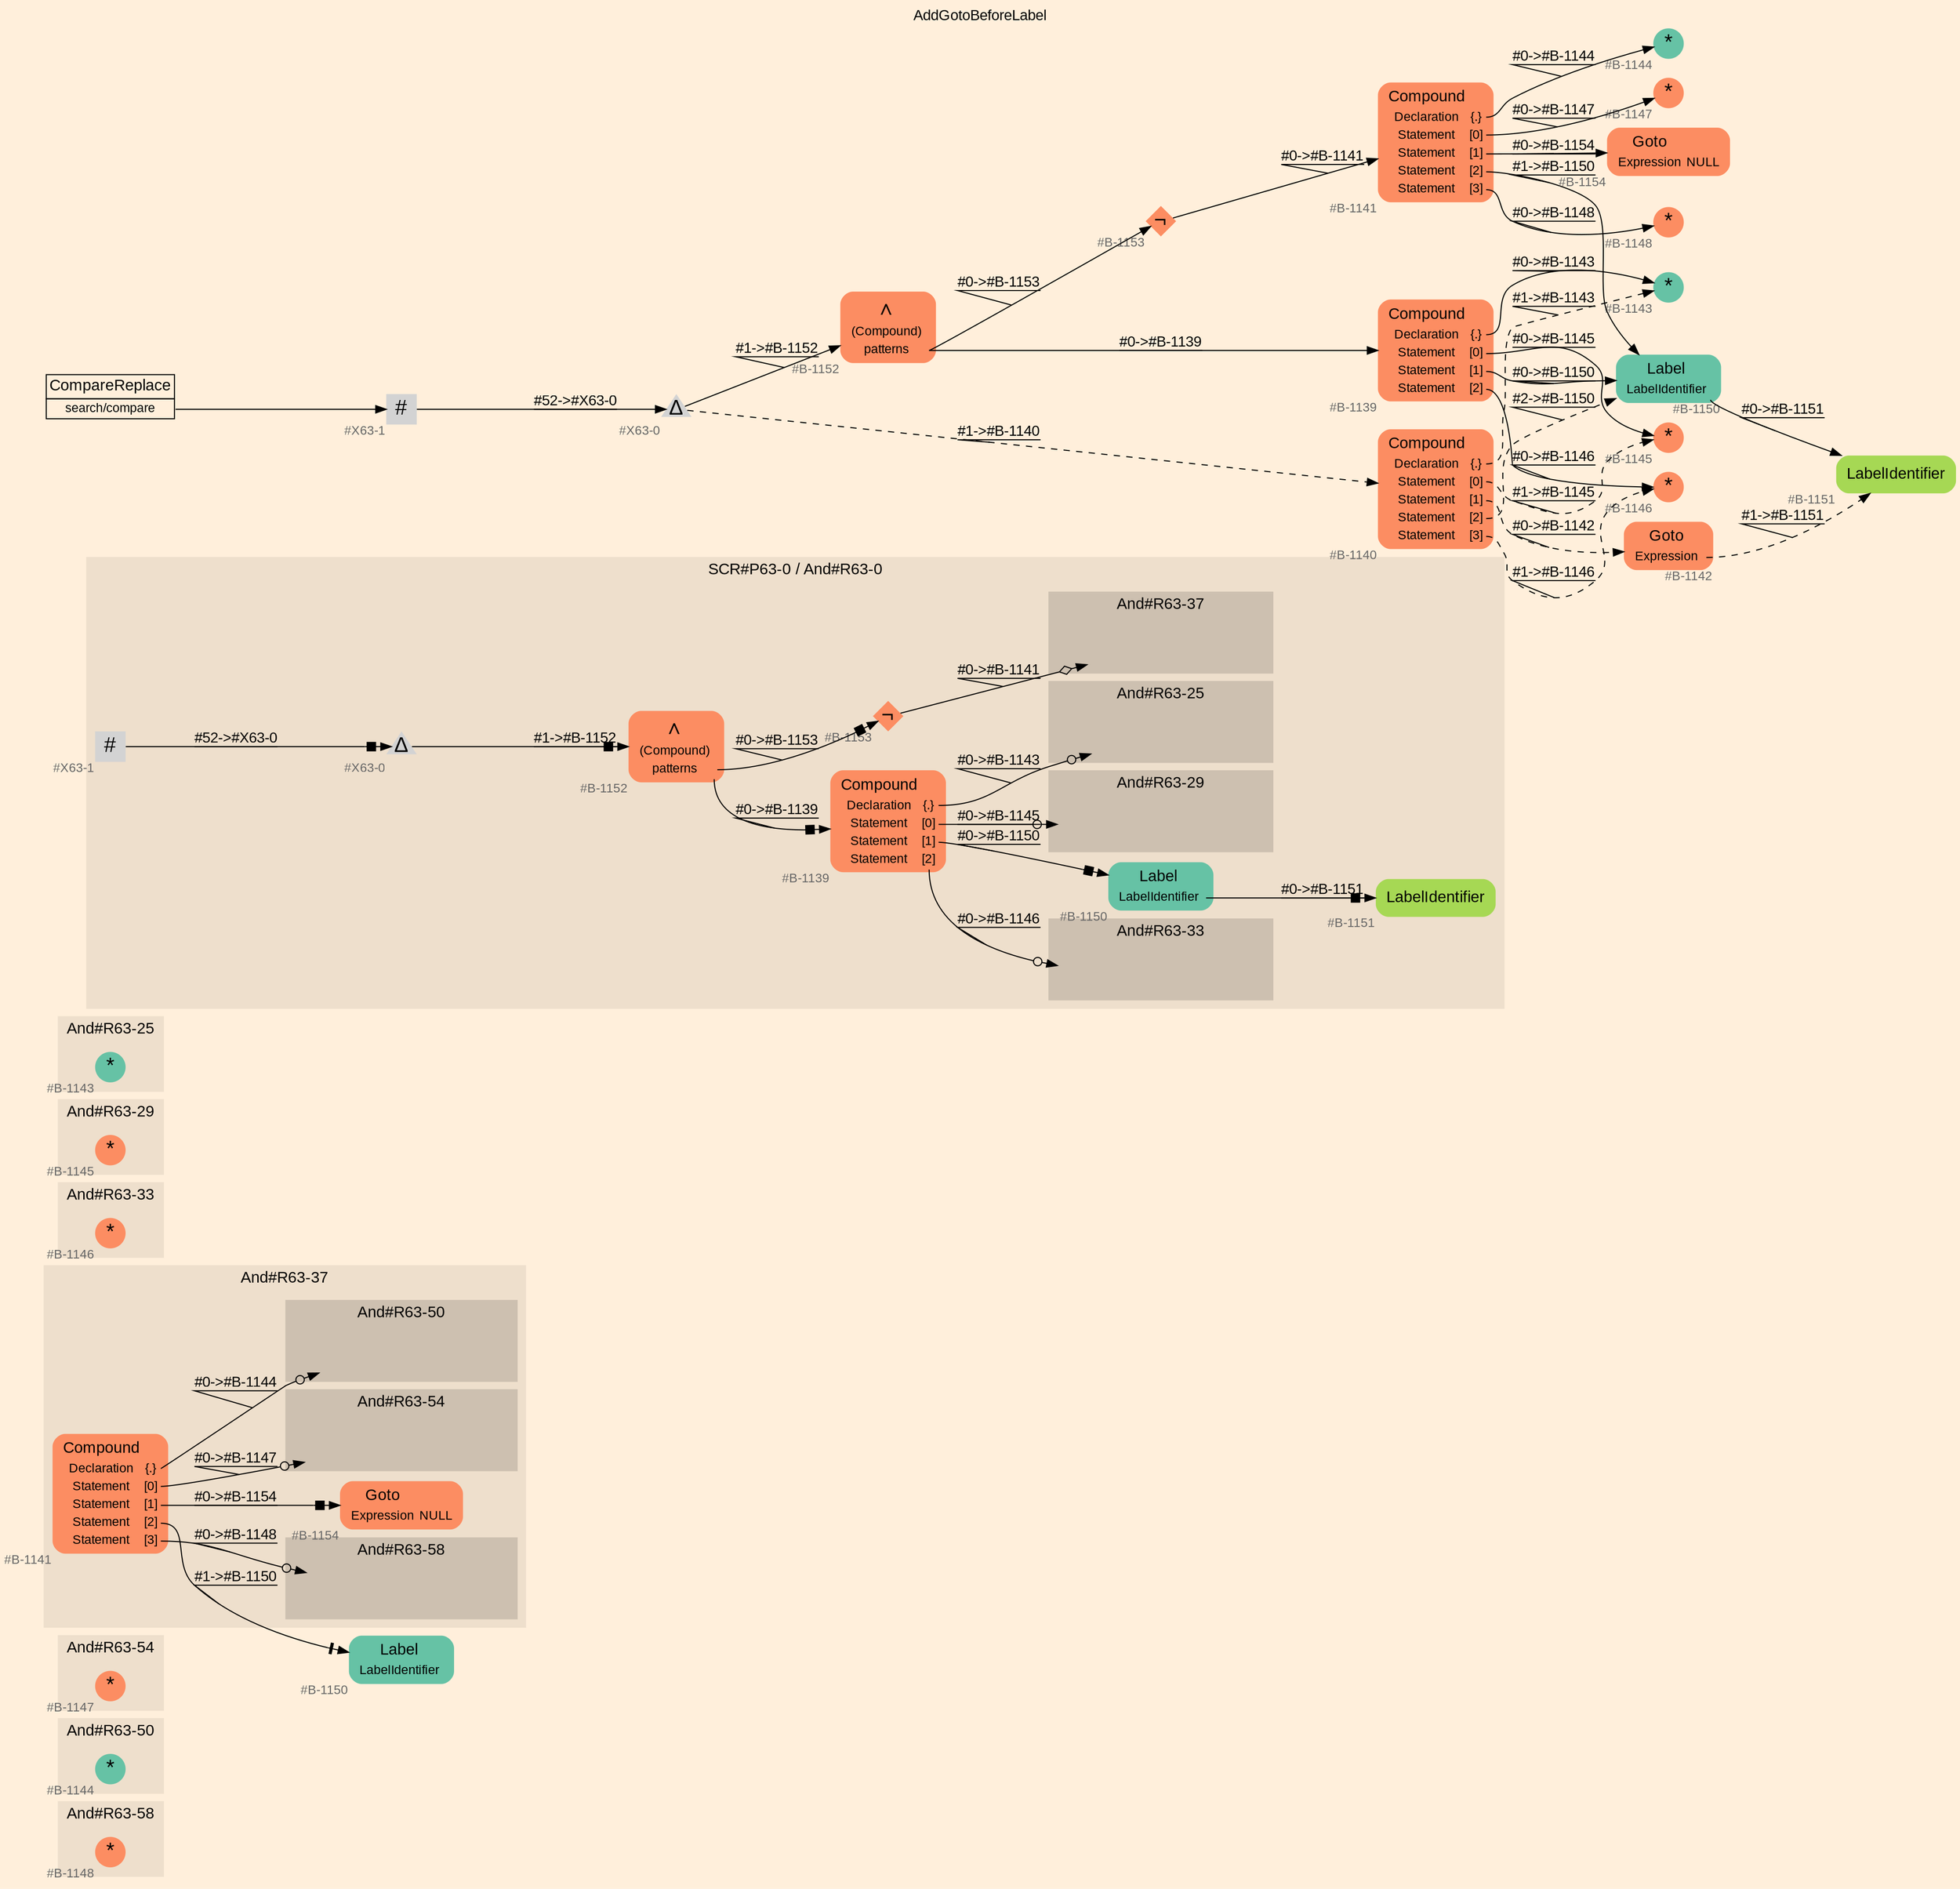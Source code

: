 digraph "AddGotoBeforeLabel" {
label = "AddGotoBeforeLabel"
labelloc = t
graph [
    rankdir = "LR"
    ranksep = 0.3
    bgcolor = antiquewhite1
    color = black
    fontcolor = black
    fontname = "Arial"
];
node [
    fontname = "Arial"
];
edge [
    fontname = "Arial"
];

// -------------------- figure And#R63-58 --------------------
// -------- region And#R63-58 ----------
subgraph "clusterAnd#R63-58" {
    label = "And#R63-58"
    style = "filled"
    color = antiquewhite2
    fontsize = "15"
    // -------- block And#R63-58/#B-1148 ----------
    "And#R63-58/#B-1148" [
        fillcolor = "/set28/2"
        xlabel = "#B-1148"
        fontsize = "12"
        fontcolor = grey40
        shape = "circle"
        label = <<FONT COLOR="black" POINT-SIZE="20">*</FONT>>
        style = "filled"
        penwidth = 0.0
        fixedsize = true
        width = 0.4
        height = 0.4
    ];
    
}


// -------------------- figure And#R63-50 --------------------
// -------- region And#R63-50 ----------
subgraph "clusterAnd#R63-50" {
    label = "And#R63-50"
    style = "filled"
    color = antiquewhite2
    fontsize = "15"
    // -------- block And#R63-50/#B-1144 ----------
    "And#R63-50/#B-1144" [
        fillcolor = "/set28/1"
        xlabel = "#B-1144"
        fontsize = "12"
        fontcolor = grey40
        shape = "circle"
        label = <<FONT COLOR="black" POINT-SIZE="20">*</FONT>>
        style = "filled"
        penwidth = 0.0
        fixedsize = true
        width = 0.4
        height = 0.4
    ];
    
}


// -------------------- figure And#R63-54 --------------------
// -------- region And#R63-54 ----------
subgraph "clusterAnd#R63-54" {
    label = "And#R63-54"
    style = "filled"
    color = antiquewhite2
    fontsize = "15"
    // -------- block And#R63-54/#B-1147 ----------
    "And#R63-54/#B-1147" [
        fillcolor = "/set28/2"
        xlabel = "#B-1147"
        fontsize = "12"
        fontcolor = grey40
        shape = "circle"
        label = <<FONT COLOR="black" POINT-SIZE="20">*</FONT>>
        style = "filled"
        penwidth = 0.0
        fixedsize = true
        width = 0.4
        height = 0.4
    ];
    
}


// -------------------- figure And#R63-37 --------------------
// -------- region And#R63-37 ----------
subgraph "clusterAnd#R63-37" {
    label = "And#R63-37"
    style = "filled"
    color = antiquewhite2
    fontsize = "15"
    // -------- block And#R63-37/#B-1141 ----------
    "And#R63-37/#B-1141" [
        fillcolor = "/set28/2"
        xlabel = "#B-1141"
        fontsize = "12"
        fontcolor = grey40
        shape = "plaintext"
        label = <<TABLE BORDER="0" CELLBORDER="0" CELLSPACING="0">
         <TR><TD><FONT COLOR="black" POINT-SIZE="15">Compound</FONT></TD></TR>
         <TR><TD><FONT COLOR="black" POINT-SIZE="12">Declaration</FONT></TD><TD PORT="port0"><FONT COLOR="black" POINT-SIZE="12">{.}</FONT></TD></TR>
         <TR><TD><FONT COLOR="black" POINT-SIZE="12">Statement</FONT></TD><TD PORT="port1"><FONT COLOR="black" POINT-SIZE="12">[0]</FONT></TD></TR>
         <TR><TD><FONT COLOR="black" POINT-SIZE="12">Statement</FONT></TD><TD PORT="port2"><FONT COLOR="black" POINT-SIZE="12">[1]</FONT></TD></TR>
         <TR><TD><FONT COLOR="black" POINT-SIZE="12">Statement</FONT></TD><TD PORT="port3"><FONT COLOR="black" POINT-SIZE="12">[2]</FONT></TD></TR>
         <TR><TD><FONT COLOR="black" POINT-SIZE="12">Statement</FONT></TD><TD PORT="port4"><FONT COLOR="black" POINT-SIZE="12">[3]</FONT></TD></TR>
        </TABLE>>
        style = "rounded,filled"
    ];
    
    // -------- block And#R63-37/#B-1154 ----------
    "And#R63-37/#B-1154" [
        fillcolor = "/set28/2"
        xlabel = "#B-1154"
        fontsize = "12"
        fontcolor = grey40
        shape = "plaintext"
        label = <<TABLE BORDER="0" CELLBORDER="0" CELLSPACING="0">
         <TR><TD><FONT COLOR="black" POINT-SIZE="15">Goto</FONT></TD></TR>
         <TR><TD><FONT COLOR="black" POINT-SIZE="12">Expression</FONT></TD><TD PORT="port0"><FONT COLOR="black" POINT-SIZE="12">NULL</FONT></TD></TR>
        </TABLE>>
        style = "rounded,filled"
    ];
    
    // -------- region And#R63-37/And#R63-54 ----------
    subgraph "clusterAnd#R63-37/And#R63-54" {
        label = "And#R63-54"
        style = "filled"
        color = antiquewhite3
        fontsize = "15"
        // -------- block And#R63-37/And#R63-54/#B-1147 ----------
        "And#R63-37/And#R63-54/#B-1147" [
            fillcolor = "/set28/2"
            xlabel = "#B-1147"
            fontsize = "12"
            fontcolor = grey40
            shape = "none"
            style = "invisible"
        ];
        
    }
    
    // -------- region And#R63-37/And#R63-50 ----------
    subgraph "clusterAnd#R63-37/And#R63-50" {
        label = "And#R63-50"
        style = "filled"
        color = antiquewhite3
        fontsize = "15"
        // -------- block And#R63-37/And#R63-50/#B-1144 ----------
        "And#R63-37/And#R63-50/#B-1144" [
            fillcolor = "/set28/1"
            xlabel = "#B-1144"
            fontsize = "12"
            fontcolor = grey40
            shape = "none"
            style = "invisible"
        ];
        
    }
    
    // -------- region And#R63-37/And#R63-58 ----------
    subgraph "clusterAnd#R63-37/And#R63-58" {
        label = "And#R63-58"
        style = "filled"
        color = antiquewhite3
        fontsize = "15"
        // -------- block And#R63-37/And#R63-58/#B-1148 ----------
        "And#R63-37/And#R63-58/#B-1148" [
            fillcolor = "/set28/2"
            xlabel = "#B-1148"
            fontsize = "12"
            fontcolor = grey40
            shape = "none"
            style = "invisible"
        ];
        
    }
    
}

// -------- block And#R63-37/#B-1150 ----------
"And#R63-37/#B-1150" [
    fillcolor = "/set28/1"
    xlabel = "#B-1150"
    fontsize = "12"
    fontcolor = grey40
    shape = "plaintext"
    label = <<TABLE BORDER="0" CELLBORDER="0" CELLSPACING="0">
     <TR><TD><FONT COLOR="black" POINT-SIZE="15">Label</FONT></TD></TR>
     <TR><TD><FONT COLOR="black" POINT-SIZE="12">LabelIdentifier</FONT></TD><TD PORT="port0"></TD></TR>
    </TABLE>>
    style = "rounded,filled"
];

"And#R63-37/#B-1141":port0 -> "And#R63-37/And#R63-50/#B-1144" [
    arrowhead="normalnoneodot"
    label = "#0-&gt;#B-1144"
    decorate = true
    color = black
    fontcolor = black
];

"And#R63-37/#B-1141":port1 -> "And#R63-37/And#R63-54/#B-1147" [
    arrowhead="normalnoneodot"
    label = "#0-&gt;#B-1147"
    decorate = true
    color = black
    fontcolor = black
];

"And#R63-37/#B-1141":port2 -> "And#R63-37/#B-1154" [
    arrowhead="normalnonebox"
    label = "#0-&gt;#B-1154"
    decorate = true
    color = black
    fontcolor = black
];

"And#R63-37/#B-1141":port3 -> "And#R63-37/#B-1150" [
    arrowhead="normalnonetee"
    label = "#1-&gt;#B-1150"
    decorate = true
    color = black
    fontcolor = black
];

"And#R63-37/#B-1141":port4 -> "And#R63-37/And#R63-58/#B-1148" [
    arrowhead="normalnoneodot"
    label = "#0-&gt;#B-1148"
    decorate = true
    color = black
    fontcolor = black
];


// -------------------- figure And#R63-33 --------------------
// -------- region And#R63-33 ----------
subgraph "clusterAnd#R63-33" {
    label = "And#R63-33"
    style = "filled"
    color = antiquewhite2
    fontsize = "15"
    // -------- block And#R63-33/#B-1146 ----------
    "And#R63-33/#B-1146" [
        fillcolor = "/set28/2"
        xlabel = "#B-1146"
        fontsize = "12"
        fontcolor = grey40
        shape = "circle"
        label = <<FONT COLOR="black" POINT-SIZE="20">*</FONT>>
        style = "filled"
        penwidth = 0.0
        fixedsize = true
        width = 0.4
        height = 0.4
    ];
    
}


// -------------------- figure And#R63-29 --------------------
// -------- region And#R63-29 ----------
subgraph "clusterAnd#R63-29" {
    label = "And#R63-29"
    style = "filled"
    color = antiquewhite2
    fontsize = "15"
    // -------- block And#R63-29/#B-1145 ----------
    "And#R63-29/#B-1145" [
        fillcolor = "/set28/2"
        xlabel = "#B-1145"
        fontsize = "12"
        fontcolor = grey40
        shape = "circle"
        label = <<FONT COLOR="black" POINT-SIZE="20">*</FONT>>
        style = "filled"
        penwidth = 0.0
        fixedsize = true
        width = 0.4
        height = 0.4
    ];
    
}


// -------------------- figure And#R63-25 --------------------
// -------- region And#R63-25 ----------
subgraph "clusterAnd#R63-25" {
    label = "And#R63-25"
    style = "filled"
    color = antiquewhite2
    fontsize = "15"
    // -------- block And#R63-25/#B-1143 ----------
    "And#R63-25/#B-1143" [
        fillcolor = "/set28/1"
        xlabel = "#B-1143"
        fontsize = "12"
        fontcolor = grey40
        shape = "circle"
        label = <<FONT COLOR="black" POINT-SIZE="20">*</FONT>>
        style = "filled"
        penwidth = 0.0
        fixedsize = true
        width = 0.4
        height = 0.4
    ];
    
}


// -------------------- figure And#R63-0 --------------------
// -------- region And#R63-0 ----------
subgraph "clusterAnd#R63-0" {
    label = "SCR#P63-0 / And#R63-0"
    style = "filled"
    color = antiquewhite2
    fontsize = "15"
    // -------- block And#R63-0/#B-1139 ----------
    "And#R63-0/#B-1139" [
        fillcolor = "/set28/2"
        xlabel = "#B-1139"
        fontsize = "12"
        fontcolor = grey40
        shape = "plaintext"
        label = <<TABLE BORDER="0" CELLBORDER="0" CELLSPACING="0">
         <TR><TD><FONT COLOR="black" POINT-SIZE="15">Compound</FONT></TD></TR>
         <TR><TD><FONT COLOR="black" POINT-SIZE="12">Declaration</FONT></TD><TD PORT="port0"><FONT COLOR="black" POINT-SIZE="12">{.}</FONT></TD></TR>
         <TR><TD><FONT COLOR="black" POINT-SIZE="12">Statement</FONT></TD><TD PORT="port1"><FONT COLOR="black" POINT-SIZE="12">[0]</FONT></TD></TR>
         <TR><TD><FONT COLOR="black" POINT-SIZE="12">Statement</FONT></TD><TD PORT="port2"><FONT COLOR="black" POINT-SIZE="12">[1]</FONT></TD></TR>
         <TR><TD><FONT COLOR="black" POINT-SIZE="12">Statement</FONT></TD><TD PORT="port3"><FONT COLOR="black" POINT-SIZE="12">[2]</FONT></TD></TR>
        </TABLE>>
        style = "rounded,filled"
    ];
    
    // -------- block And#R63-0/#B-1150 ----------
    "And#R63-0/#B-1150" [
        fillcolor = "/set28/1"
        xlabel = "#B-1150"
        fontsize = "12"
        fontcolor = grey40
        shape = "plaintext"
        label = <<TABLE BORDER="0" CELLBORDER="0" CELLSPACING="0">
         <TR><TD><FONT COLOR="black" POINT-SIZE="15">Label</FONT></TD></TR>
         <TR><TD><FONT COLOR="black" POINT-SIZE="12">LabelIdentifier</FONT></TD><TD PORT="port0"></TD></TR>
        </TABLE>>
        style = "rounded,filled"
    ];
    
    // -------- block And#R63-0/#B-1151 ----------
    "And#R63-0/#B-1151" [
        fillcolor = "/set28/5"
        xlabel = "#B-1151"
        fontsize = "12"
        fontcolor = grey40
        shape = "plaintext"
        label = <<TABLE BORDER="0" CELLBORDER="0" CELLSPACING="0">
         <TR><TD><FONT COLOR="black" POINT-SIZE="15">LabelIdentifier</FONT></TD></TR>
        </TABLE>>
        style = "rounded,filled"
    ];
    
    // -------- block And#R63-0/#B-1152 ----------
    "And#R63-0/#B-1152" [
        fillcolor = "/set28/2"
        xlabel = "#B-1152"
        fontsize = "12"
        fontcolor = grey40
        shape = "plaintext"
        label = <<TABLE BORDER="0" CELLBORDER="0" CELLSPACING="0">
         <TR><TD><FONT COLOR="black" POINT-SIZE="20">∧</FONT></TD></TR>
         <TR><TD><FONT COLOR="black" POINT-SIZE="12">(Compound)</FONT></TD><TD PORT="port0"></TD></TR>
         <TR><TD><FONT COLOR="black" POINT-SIZE="12">patterns</FONT></TD><TD PORT="port1"></TD></TR>
        </TABLE>>
        style = "rounded,filled"
    ];
    
    // -------- block And#R63-0/#B-1153 ----------
    "And#R63-0/#B-1153" [
        fillcolor = "/set28/2"
        xlabel = "#B-1153"
        fontsize = "12"
        fontcolor = grey40
        shape = "diamond"
        label = <<FONT COLOR="black" POINT-SIZE="20">¬</FONT>>
        style = "filled"
        penwidth = 0.0
        fixedsize = true
        width = 0.4
        height = 0.4
    ];
    
    // -------- block And#R63-0/#X63-0 ----------
    "And#R63-0/#X63-0" [
        xlabel = "#X63-0"
        fontsize = "12"
        fontcolor = grey40
        shape = "triangle"
        label = <<FONT COLOR="black" POINT-SIZE="20">Δ</FONT>>
        style = "filled"
        penwidth = 0.0
        fixedsize = true
        width = 0.4
        height = 0.4
    ];
    
    // -------- block And#R63-0/#X63-1 ----------
    "And#R63-0/#X63-1" [
        xlabel = "#X63-1"
        fontsize = "12"
        fontcolor = grey40
        shape = "square"
        label = <<FONT COLOR="black" POINT-SIZE="20">#</FONT>>
        style = "filled"
        penwidth = 0.0
        fixedsize = true
        width = 0.4
        height = 0.4
    ];
    
    // -------- region And#R63-0/And#R63-25 ----------
    subgraph "clusterAnd#R63-0/And#R63-25" {
        label = "And#R63-25"
        style = "filled"
        color = antiquewhite3
        fontsize = "15"
        // -------- block And#R63-0/And#R63-25/#B-1143 ----------
        "And#R63-0/And#R63-25/#B-1143" [
            fillcolor = "/set28/1"
            xlabel = "#B-1143"
            fontsize = "12"
            fontcolor = grey40
            shape = "none"
            style = "invisible"
        ];
        
    }
    
    // -------- region And#R63-0/And#R63-29 ----------
    subgraph "clusterAnd#R63-0/And#R63-29" {
        label = "And#R63-29"
        style = "filled"
        color = antiquewhite3
        fontsize = "15"
        // -------- block And#R63-0/And#R63-29/#B-1145 ----------
        "And#R63-0/And#R63-29/#B-1145" [
            fillcolor = "/set28/2"
            xlabel = "#B-1145"
            fontsize = "12"
            fontcolor = grey40
            shape = "none"
            style = "invisible"
        ];
        
    }
    
    // -------- region And#R63-0/And#R63-33 ----------
    subgraph "clusterAnd#R63-0/And#R63-33" {
        label = "And#R63-33"
        style = "filled"
        color = antiquewhite3
        fontsize = "15"
        // -------- block And#R63-0/And#R63-33/#B-1146 ----------
        "And#R63-0/And#R63-33/#B-1146" [
            fillcolor = "/set28/2"
            xlabel = "#B-1146"
            fontsize = "12"
            fontcolor = grey40
            shape = "none"
            style = "invisible"
        ];
        
    }
    
    // -------- region And#R63-0/And#R63-37 ----------
    subgraph "clusterAnd#R63-0/And#R63-37" {
        label = "And#R63-37"
        style = "filled"
        color = antiquewhite3
        fontsize = "15"
        // -------- block And#R63-0/And#R63-37/#B-1141 ----------
        "And#R63-0/And#R63-37/#B-1141" [
            fillcolor = "/set28/2"
            xlabel = "#B-1141"
            fontsize = "12"
            fontcolor = grey40
            shape = "none"
            style = "invisible"
        ];
        
    }
    
}

"And#R63-0/#B-1139":port0 -> "And#R63-0/And#R63-25/#B-1143" [
    arrowhead="normalnoneodot"
    label = "#0-&gt;#B-1143"
    decorate = true
    color = black
    fontcolor = black
];

"And#R63-0/#B-1139":port1 -> "And#R63-0/And#R63-29/#B-1145" [
    arrowhead="normalnoneodot"
    label = "#0-&gt;#B-1145"
    decorate = true
    color = black
    fontcolor = black
];

"And#R63-0/#B-1139":port2 -> "And#R63-0/#B-1150" [
    arrowhead="normalnonebox"
    label = "#0-&gt;#B-1150"
    decorate = true
    color = black
    fontcolor = black
];

"And#R63-0/#B-1139":port3 -> "And#R63-0/And#R63-33/#B-1146" [
    arrowhead="normalnoneodot"
    label = "#0-&gt;#B-1146"
    decorate = true
    color = black
    fontcolor = black
];

"And#R63-0/#B-1150":port0 -> "And#R63-0/#B-1151" [
    arrowhead="normalnonebox"
    label = "#0-&gt;#B-1151"
    decorate = true
    color = black
    fontcolor = black
];

"And#R63-0/#B-1152":port1 -> "And#R63-0/#B-1139" [
    arrowhead="normalnonebox"
    label = "#0-&gt;#B-1139"
    decorate = true
    color = black
    fontcolor = black
];

"And#R63-0/#B-1152":port1 -> "And#R63-0/#B-1153" [
    arrowhead="normalnonebox"
    label = "#0-&gt;#B-1153"
    decorate = true
    color = black
    fontcolor = black
];

"And#R63-0/#B-1153" -> "And#R63-0/And#R63-37/#B-1141" [
    arrowhead="normalnoneodiamond"
    label = "#0-&gt;#B-1141"
    decorate = true
    color = black
    fontcolor = black
];

"And#R63-0/#X63-0" -> "And#R63-0/#B-1152" [
    arrowhead="normalnonebox"
    label = "#1-&gt;#B-1152"
    decorate = true
    color = black
    fontcolor = black
];

"And#R63-0/#X63-1" -> "And#R63-0/#X63-0" [
    arrowhead="normalnonebox"
    label = "#52-&gt;#X63-0"
    decorate = true
    color = black
    fontcolor = black
];


// -------------------- transformation figure --------------------
// -------- block CR#X63-2 ----------
"CR#X63-2" [
    fillcolor = antiquewhite1
    fontsize = "12"
    fontcolor = grey40
    shape = "plaintext"
    label = <<TABLE BORDER="0" CELLBORDER="1" CELLSPACING="0">
     <TR><TD><FONT COLOR="black" POINT-SIZE="15">CompareReplace</FONT></TD></TR>
     <TR><TD PORT="port0"><FONT COLOR="black" POINT-SIZE="12">search/compare</FONT></TD></TR>
    </TABLE>>
    style = "filled"
    color = black
];

// -------- block #X63-1 ----------
"#X63-1" [
    xlabel = "#X63-1"
    fontsize = "12"
    fontcolor = grey40
    shape = "square"
    label = <<FONT COLOR="black" POINT-SIZE="20">#</FONT>>
    style = "filled"
    penwidth = 0.0
    fixedsize = true
    width = 0.4
    height = 0.4
];

// -------- block #X63-0 ----------
"#X63-0" [
    xlabel = "#X63-0"
    fontsize = "12"
    fontcolor = grey40
    shape = "triangle"
    label = <<FONT COLOR="black" POINT-SIZE="20">Δ</FONT>>
    style = "filled"
    penwidth = 0.0
    fixedsize = true
    width = 0.4
    height = 0.4
];

// -------- block #B-1152 ----------
"#B-1152" [
    fillcolor = "/set28/2"
    xlabel = "#B-1152"
    fontsize = "12"
    fontcolor = grey40
    shape = "plaintext"
    label = <<TABLE BORDER="0" CELLBORDER="0" CELLSPACING="0">
     <TR><TD><FONT COLOR="black" POINT-SIZE="20">∧</FONT></TD></TR>
     <TR><TD><FONT COLOR="black" POINT-SIZE="12">(Compound)</FONT></TD><TD PORT="port0"></TD></TR>
     <TR><TD><FONT COLOR="black" POINT-SIZE="12">patterns</FONT></TD><TD PORT="port1"></TD></TR>
    </TABLE>>
    style = "rounded,filled"
];

// -------- block #B-1139 ----------
"#B-1139" [
    fillcolor = "/set28/2"
    xlabel = "#B-1139"
    fontsize = "12"
    fontcolor = grey40
    shape = "plaintext"
    label = <<TABLE BORDER="0" CELLBORDER="0" CELLSPACING="0">
     <TR><TD><FONT COLOR="black" POINT-SIZE="15">Compound</FONT></TD></TR>
     <TR><TD><FONT COLOR="black" POINT-SIZE="12">Declaration</FONT></TD><TD PORT="port0"><FONT COLOR="black" POINT-SIZE="12">{.}</FONT></TD></TR>
     <TR><TD><FONT COLOR="black" POINT-SIZE="12">Statement</FONT></TD><TD PORT="port1"><FONT COLOR="black" POINT-SIZE="12">[0]</FONT></TD></TR>
     <TR><TD><FONT COLOR="black" POINT-SIZE="12">Statement</FONT></TD><TD PORT="port2"><FONT COLOR="black" POINT-SIZE="12">[1]</FONT></TD></TR>
     <TR><TD><FONT COLOR="black" POINT-SIZE="12">Statement</FONT></TD><TD PORT="port3"><FONT COLOR="black" POINT-SIZE="12">[2]</FONT></TD></TR>
    </TABLE>>
    style = "rounded,filled"
];

// -------- block #B-1143 ----------
"#B-1143" [
    fillcolor = "/set28/1"
    xlabel = "#B-1143"
    fontsize = "12"
    fontcolor = grey40
    shape = "circle"
    label = <<FONT COLOR="black" POINT-SIZE="20">*</FONT>>
    style = "filled"
    penwidth = 0.0
    fixedsize = true
    width = 0.4
    height = 0.4
];

// -------- block #B-1145 ----------
"#B-1145" [
    fillcolor = "/set28/2"
    xlabel = "#B-1145"
    fontsize = "12"
    fontcolor = grey40
    shape = "circle"
    label = <<FONT COLOR="black" POINT-SIZE="20">*</FONT>>
    style = "filled"
    penwidth = 0.0
    fixedsize = true
    width = 0.4
    height = 0.4
];

// -------- block #B-1150 ----------
"#B-1150" [
    fillcolor = "/set28/1"
    xlabel = "#B-1150"
    fontsize = "12"
    fontcolor = grey40
    shape = "plaintext"
    label = <<TABLE BORDER="0" CELLBORDER="0" CELLSPACING="0">
     <TR><TD><FONT COLOR="black" POINT-SIZE="15">Label</FONT></TD></TR>
     <TR><TD><FONT COLOR="black" POINT-SIZE="12">LabelIdentifier</FONT></TD><TD PORT="port0"></TD></TR>
    </TABLE>>
    style = "rounded,filled"
];

// -------- block #B-1151 ----------
"#B-1151" [
    fillcolor = "/set28/5"
    xlabel = "#B-1151"
    fontsize = "12"
    fontcolor = grey40
    shape = "plaintext"
    label = <<TABLE BORDER="0" CELLBORDER="0" CELLSPACING="0">
     <TR><TD><FONT COLOR="black" POINT-SIZE="15">LabelIdentifier</FONT></TD></TR>
    </TABLE>>
    style = "rounded,filled"
];

// -------- block #B-1146 ----------
"#B-1146" [
    fillcolor = "/set28/2"
    xlabel = "#B-1146"
    fontsize = "12"
    fontcolor = grey40
    shape = "circle"
    label = <<FONT COLOR="black" POINT-SIZE="20">*</FONT>>
    style = "filled"
    penwidth = 0.0
    fixedsize = true
    width = 0.4
    height = 0.4
];

// -------- block #B-1153 ----------
"#B-1153" [
    fillcolor = "/set28/2"
    xlabel = "#B-1153"
    fontsize = "12"
    fontcolor = grey40
    shape = "diamond"
    label = <<FONT COLOR="black" POINT-SIZE="20">¬</FONT>>
    style = "filled"
    penwidth = 0.0
    fixedsize = true
    width = 0.4
    height = 0.4
];

// -------- block #B-1141 ----------
"#B-1141" [
    fillcolor = "/set28/2"
    xlabel = "#B-1141"
    fontsize = "12"
    fontcolor = grey40
    shape = "plaintext"
    label = <<TABLE BORDER="0" CELLBORDER="0" CELLSPACING="0">
     <TR><TD><FONT COLOR="black" POINT-SIZE="15">Compound</FONT></TD></TR>
     <TR><TD><FONT COLOR="black" POINT-SIZE="12">Declaration</FONT></TD><TD PORT="port0"><FONT COLOR="black" POINT-SIZE="12">{.}</FONT></TD></TR>
     <TR><TD><FONT COLOR="black" POINT-SIZE="12">Statement</FONT></TD><TD PORT="port1"><FONT COLOR="black" POINT-SIZE="12">[0]</FONT></TD></TR>
     <TR><TD><FONT COLOR="black" POINT-SIZE="12">Statement</FONT></TD><TD PORT="port2"><FONT COLOR="black" POINT-SIZE="12">[1]</FONT></TD></TR>
     <TR><TD><FONT COLOR="black" POINT-SIZE="12">Statement</FONT></TD><TD PORT="port3"><FONT COLOR="black" POINT-SIZE="12">[2]</FONT></TD></TR>
     <TR><TD><FONT COLOR="black" POINT-SIZE="12">Statement</FONT></TD><TD PORT="port4"><FONT COLOR="black" POINT-SIZE="12">[3]</FONT></TD></TR>
    </TABLE>>
    style = "rounded,filled"
];

// -------- block #B-1144 ----------
"#B-1144" [
    fillcolor = "/set28/1"
    xlabel = "#B-1144"
    fontsize = "12"
    fontcolor = grey40
    shape = "circle"
    label = <<FONT COLOR="black" POINT-SIZE="20">*</FONT>>
    style = "filled"
    penwidth = 0.0
    fixedsize = true
    width = 0.4
    height = 0.4
];

// -------- block #B-1147 ----------
"#B-1147" [
    fillcolor = "/set28/2"
    xlabel = "#B-1147"
    fontsize = "12"
    fontcolor = grey40
    shape = "circle"
    label = <<FONT COLOR="black" POINT-SIZE="20">*</FONT>>
    style = "filled"
    penwidth = 0.0
    fixedsize = true
    width = 0.4
    height = 0.4
];

// -------- block #B-1154 ----------
"#B-1154" [
    fillcolor = "/set28/2"
    xlabel = "#B-1154"
    fontsize = "12"
    fontcolor = grey40
    shape = "plaintext"
    label = <<TABLE BORDER="0" CELLBORDER="0" CELLSPACING="0">
     <TR><TD><FONT COLOR="black" POINT-SIZE="15">Goto</FONT></TD></TR>
     <TR><TD><FONT COLOR="black" POINT-SIZE="12">Expression</FONT></TD><TD PORT="port0"><FONT COLOR="black" POINT-SIZE="12">NULL</FONT></TD></TR>
    </TABLE>>
    style = "rounded,filled"
];

// -------- block #B-1148 ----------
"#B-1148" [
    fillcolor = "/set28/2"
    xlabel = "#B-1148"
    fontsize = "12"
    fontcolor = grey40
    shape = "circle"
    label = <<FONT COLOR="black" POINT-SIZE="20">*</FONT>>
    style = "filled"
    penwidth = 0.0
    fixedsize = true
    width = 0.4
    height = 0.4
];

// -------- block #B-1140 ----------
"#B-1140" [
    fillcolor = "/set28/2"
    xlabel = "#B-1140"
    fontsize = "12"
    fontcolor = grey40
    shape = "plaintext"
    label = <<TABLE BORDER="0" CELLBORDER="0" CELLSPACING="0">
     <TR><TD><FONT COLOR="black" POINT-SIZE="15">Compound</FONT></TD></TR>
     <TR><TD><FONT COLOR="black" POINT-SIZE="12">Declaration</FONT></TD><TD PORT="port0"><FONT COLOR="black" POINT-SIZE="12">{.}</FONT></TD></TR>
     <TR><TD><FONT COLOR="black" POINT-SIZE="12">Statement</FONT></TD><TD PORT="port1"><FONT COLOR="black" POINT-SIZE="12">[0]</FONT></TD></TR>
     <TR><TD><FONT COLOR="black" POINT-SIZE="12">Statement</FONT></TD><TD PORT="port2"><FONT COLOR="black" POINT-SIZE="12">[1]</FONT></TD></TR>
     <TR><TD><FONT COLOR="black" POINT-SIZE="12">Statement</FONT></TD><TD PORT="port3"><FONT COLOR="black" POINT-SIZE="12">[2]</FONT></TD></TR>
     <TR><TD><FONT COLOR="black" POINT-SIZE="12">Statement</FONT></TD><TD PORT="port4"><FONT COLOR="black" POINT-SIZE="12">[3]</FONT></TD></TR>
    </TABLE>>
    style = "rounded,filled"
];

// -------- block #B-1142 ----------
"#B-1142" [
    fillcolor = "/set28/2"
    xlabel = "#B-1142"
    fontsize = "12"
    fontcolor = grey40
    shape = "plaintext"
    label = <<TABLE BORDER="0" CELLBORDER="0" CELLSPACING="0">
     <TR><TD><FONT COLOR="black" POINT-SIZE="15">Goto</FONT></TD></TR>
     <TR><TD><FONT COLOR="black" POINT-SIZE="12">Expression</FONT></TD><TD PORT="port0"></TD></TR>
    </TABLE>>
    style = "rounded,filled"
];

"CR#X63-2":port0 -> "#X63-1" [
    label = ""
    decorate = true
    color = black
    fontcolor = black
];

"#X63-1" -> "#X63-0" [
    label = "#52-&gt;#X63-0"
    decorate = true
    color = black
    fontcolor = black
];

"#X63-0" -> "#B-1152" [
    label = "#1-&gt;#B-1152"
    decorate = true
    color = black
    fontcolor = black
];

"#X63-0" -> "#B-1140" [
    style="dashed"
    label = "#1-&gt;#B-1140"
    decorate = true
    color = black
    fontcolor = black
];

"#B-1152":port1 -> "#B-1139" [
    label = "#0-&gt;#B-1139"
    decorate = true
    color = black
    fontcolor = black
];

"#B-1152":port1 -> "#B-1153" [
    label = "#0-&gt;#B-1153"
    decorate = true
    color = black
    fontcolor = black
];

"#B-1139":port0 -> "#B-1143" [
    label = "#0-&gt;#B-1143"
    decorate = true
    color = black
    fontcolor = black
];

"#B-1139":port1 -> "#B-1145" [
    label = "#0-&gt;#B-1145"
    decorate = true
    color = black
    fontcolor = black
];

"#B-1139":port2 -> "#B-1150" [
    label = "#0-&gt;#B-1150"
    decorate = true
    color = black
    fontcolor = black
];

"#B-1139":port3 -> "#B-1146" [
    label = "#0-&gt;#B-1146"
    decorate = true
    color = black
    fontcolor = black
];

"#B-1150":port0 -> "#B-1151" [
    label = "#0-&gt;#B-1151"
    decorate = true
    color = black
    fontcolor = black
];

"#B-1153" -> "#B-1141" [
    label = "#0-&gt;#B-1141"
    decorate = true
    color = black
    fontcolor = black
];

"#B-1141":port0 -> "#B-1144" [
    label = "#0-&gt;#B-1144"
    decorate = true
    color = black
    fontcolor = black
];

"#B-1141":port1 -> "#B-1147" [
    label = "#0-&gt;#B-1147"
    decorate = true
    color = black
    fontcolor = black
];

"#B-1141":port2 -> "#B-1154" [
    label = "#0-&gt;#B-1154"
    decorate = true
    color = black
    fontcolor = black
];

"#B-1141":port3 -> "#B-1150" [
    label = "#1-&gt;#B-1150"
    decorate = true
    color = black
    fontcolor = black
];

"#B-1141":port4 -> "#B-1148" [
    label = "#0-&gt;#B-1148"
    decorate = true
    color = black
    fontcolor = black
];

"#B-1140":port0 -> "#B-1143" [
    style="dashed"
    label = "#1-&gt;#B-1143"
    decorate = true
    color = black
    fontcolor = black
];

"#B-1140":port1 -> "#B-1145" [
    style="dashed"
    label = "#1-&gt;#B-1145"
    decorate = true
    color = black
    fontcolor = black
];

"#B-1140":port2 -> "#B-1142" [
    style="dashed"
    label = "#0-&gt;#B-1142"
    decorate = true
    color = black
    fontcolor = black
];

"#B-1140":port3 -> "#B-1150" [
    style="dashed"
    label = "#2-&gt;#B-1150"
    decorate = true
    color = black
    fontcolor = black
];

"#B-1140":port4 -> "#B-1146" [
    style="dashed"
    label = "#1-&gt;#B-1146"
    decorate = true
    color = black
    fontcolor = black
];

"#B-1142":port0 -> "#B-1151" [
    style="dashed"
    label = "#1-&gt;#B-1151"
    decorate = true
    color = black
    fontcolor = black
];


}

